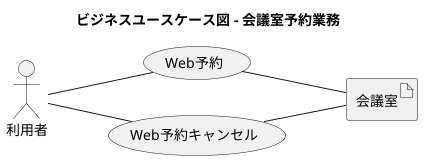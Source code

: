 @startuml

title ビジネスユースケース図 - 会議室予約業務

left to right direction

actor 利用者

usecase Web予約
usecase Web予約キャンセル

artifact 会議室

:利用者: -- (Web予約)
:利用者: -- (Web予約キャンセル)
(Web予約) -- 会議室
(Web予約キャンセル) -- 会議室

@enduml
